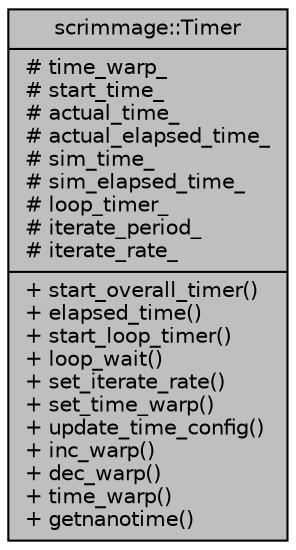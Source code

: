 digraph "scrimmage::Timer"
{
 // LATEX_PDF_SIZE
  edge [fontname="Helvetica",fontsize="10",labelfontname="Helvetica",labelfontsize="10"];
  node [fontname="Helvetica",fontsize="10",shape=record];
  Node1 [label="{scrimmage::Timer\n|# time_warp_\l# start_time_\l# actual_time_\l# actual_elapsed_time_\l# sim_time_\l# sim_elapsed_time_\l# loop_timer_\l# iterate_period_\l# iterate_rate_\l|+ start_overall_timer()\l+ elapsed_time()\l+ start_loop_timer()\l+ loop_wait()\l+ set_iterate_rate()\l+ set_time_warp()\l+ update_time_config()\l+ inc_warp()\l+ dec_warp()\l+ time_warp()\l+ getnanotime()\l}",height=0.2,width=0.4,color="black", fillcolor="grey75", style="filled", fontcolor="black",tooltip=" "];
}
